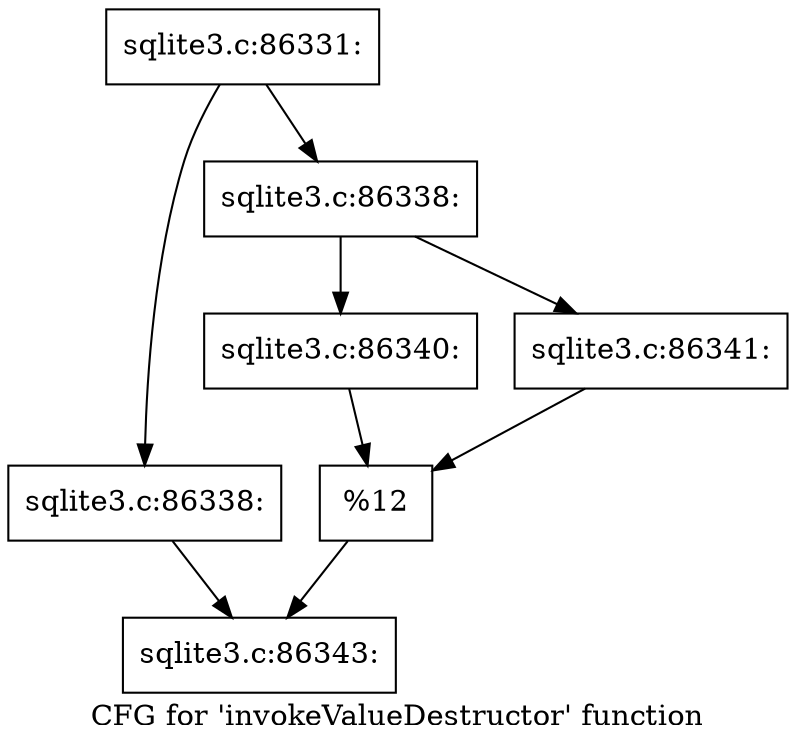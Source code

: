 digraph "CFG for 'invokeValueDestructor' function" {
	label="CFG for 'invokeValueDestructor' function";

	Node0x55c0f7b393f0 [shape=record,label="{sqlite3.c:86331:}"];
	Node0x55c0f7b393f0 -> Node0x55c0f7b367e0;
	Node0x55c0f7b393f0 -> Node0x55c0f7b3a550;
	Node0x55c0f7b367e0 [shape=record,label="{sqlite3.c:86338:}"];
	Node0x55c0f7b367e0 -> Node0x55c0f7b3a500;
	Node0x55c0f7b3a550 [shape=record,label="{sqlite3.c:86338:}"];
	Node0x55c0f7b3a550 -> Node0x55c0f7b3a8e0;
	Node0x55c0f7b3a550 -> Node0x55c0f7b3a980;
	Node0x55c0f7b3a8e0 [shape=record,label="{sqlite3.c:86340:}"];
	Node0x55c0f7b3a8e0 -> Node0x55c0f7b3a930;
	Node0x55c0f7b3a980 [shape=record,label="{sqlite3.c:86341:}"];
	Node0x55c0f7b3a980 -> Node0x55c0f7b3a930;
	Node0x55c0f7b3a930 [shape=record,label="{%12}"];
	Node0x55c0f7b3a930 -> Node0x55c0f7b3a500;
	Node0x55c0f7b3a500 [shape=record,label="{sqlite3.c:86343:}"];
}
